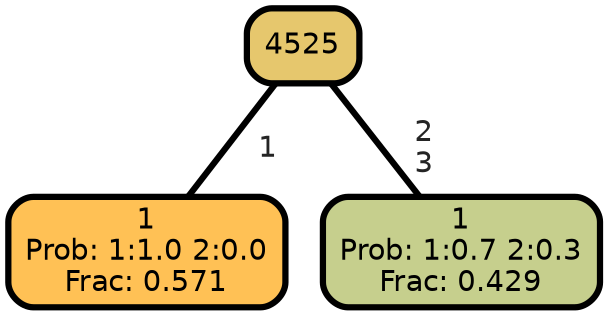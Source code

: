 graph Tree {
node [shape=box, style="filled, rounded",color="black",penwidth="3",fontcolor="black",                 fontname=helvetica] ;
graph [ranksep="0 equally", splines=straight,                 bgcolor=transparent, dpi=200] ;
edge [fontname=helvetica, fontweight=bold,fontcolor=grey14,color=black] ;
0 [label="1
Prob: 1:1.0 2:0.0
Frac: 0.571", fillcolor="#ffc155"] ;
1 [label="4525", fillcolor="#e6c76d"] ;
2 [label="1
Prob: 1:0.7 2:0.3
Frac: 0.429", fillcolor="#c6cf8d"] ;
1 -- 0 [label=" 1",penwidth=3] ;
1 -- 2 [label=" 2\n 3",penwidth=3] ;
{rank = same;}}